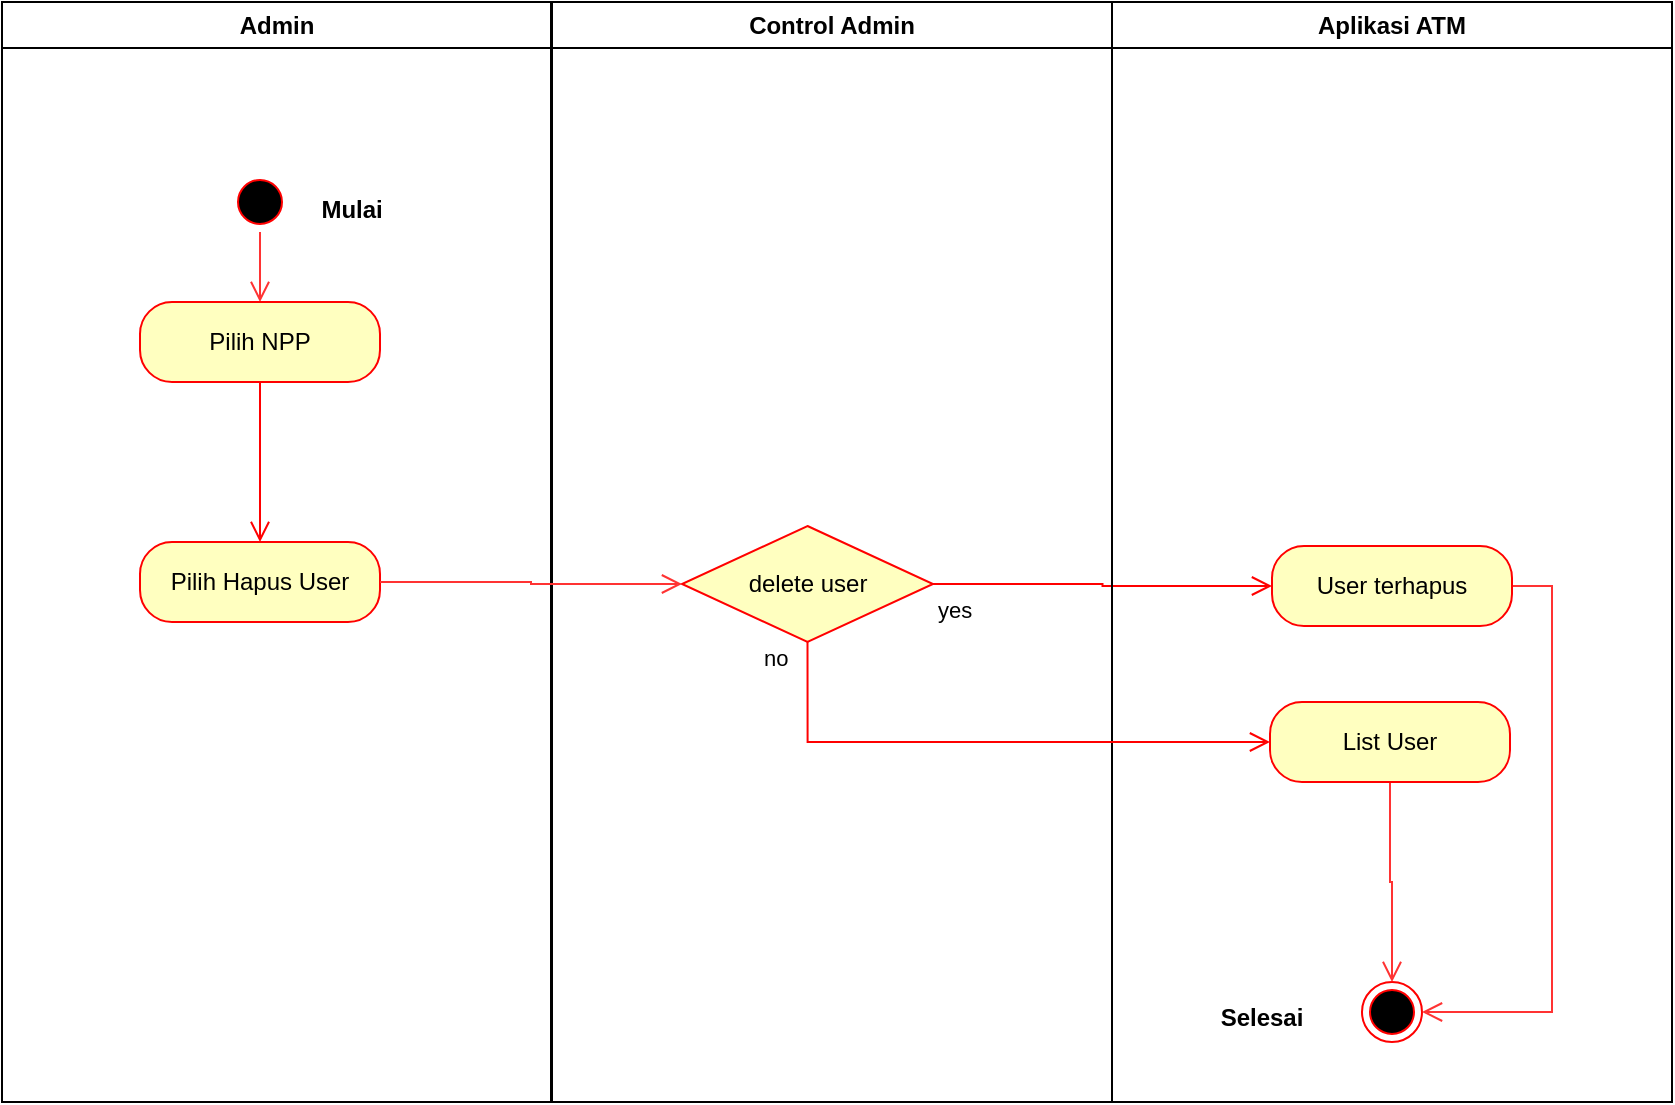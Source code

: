 <mxfile version="20.5.1" type="device"><diagram id="jGAG8R8QmNkNjZhtYEGi" name="Page-1"><mxGraphModel dx="1157" dy="567" grid="1" gridSize="10" guides="1" tooltips="1" connect="1" arrows="1" fold="1" page="1" pageScale="1" pageWidth="827" pageHeight="1169" math="0" shadow="0"><root><mxCell id="0"/><mxCell id="1" parent="0"/><mxCell id="CIPw1y2cezy9rOqhh77E-1" value="Admin" style="swimlane;whiteSpace=wrap" vertex="1" parent="1"><mxGeometry x="170" y="50" width="274.5" height="550" as="geometry"/></mxCell><mxCell id="CIPw1y2cezy9rOqhh77E-41" style="edgeStyle=orthogonalEdgeStyle;rounded=0;orthogonalLoop=1;jettySize=auto;html=1;exitX=0.5;exitY=1;exitDx=0;exitDy=0;entryX=0.5;entryY=0;entryDx=0;entryDy=0;strokeColor=#FF3333;endArrow=open;endFill=0;endSize=8;" edge="1" parent="CIPw1y2cezy9rOqhh77E-1" source="CIPw1y2cezy9rOqhh77E-3" target="CIPw1y2cezy9rOqhh77E-39"><mxGeometry relative="1" as="geometry"/></mxCell><mxCell id="CIPw1y2cezy9rOqhh77E-3" value="" style="ellipse;shape=startState;fillColor=#000000;strokeColor=#ff0000;" vertex="1" parent="CIPw1y2cezy9rOqhh77E-1"><mxGeometry x="114" y="85" width="30" height="30" as="geometry"/></mxCell><mxCell id="CIPw1y2cezy9rOqhh77E-4" value="Mulai" style="text;align=center;fontStyle=1;verticalAlign=middle;spacingLeft=3;spacingRight=3;strokeColor=none;rotatable=0;points=[[0,0.5],[1,0.5]];portConstraint=eastwest;" vertex="1" parent="CIPw1y2cezy9rOqhh77E-1"><mxGeometry x="135.07" y="90" width="80" height="26" as="geometry"/></mxCell><mxCell id="CIPw1y2cezy9rOqhh77E-39" value="Pilih NPP" style="rounded=1;whiteSpace=wrap;html=1;arcSize=40;fontColor=#000000;fillColor=#ffffc0;strokeColor=#ff0000;" vertex="1" parent="CIPw1y2cezy9rOqhh77E-1"><mxGeometry x="69" y="150" width="120" height="40" as="geometry"/></mxCell><mxCell id="CIPw1y2cezy9rOqhh77E-40" value="" style="edgeStyle=orthogonalEdgeStyle;html=1;verticalAlign=bottom;endArrow=open;endSize=8;strokeColor=#ff0000;rounded=0;entryX=0.5;entryY=0;entryDx=0;entryDy=0;" edge="1" source="CIPw1y2cezy9rOqhh77E-39" parent="CIPw1y2cezy9rOqhh77E-1" target="CIPw1y2cezy9rOqhh77E-43"><mxGeometry relative="1" as="geometry"><mxPoint x="129" y="300" as="targetPoint"/></mxGeometry></mxCell><mxCell id="CIPw1y2cezy9rOqhh77E-43" value="Pilih Hapus User" style="rounded=1;whiteSpace=wrap;html=1;arcSize=40;fontColor=#000000;fillColor=#ffffc0;strokeColor=#ff0000;" vertex="1" parent="CIPw1y2cezy9rOqhh77E-1"><mxGeometry x="69" y="270" width="120" height="40" as="geometry"/></mxCell><mxCell id="CIPw1y2cezy9rOqhh77E-13" value="Control Admin" style="swimlane;whiteSpace=wrap" vertex="1" parent="1"><mxGeometry x="445" y="50" width="280" height="550" as="geometry"/></mxCell><mxCell id="CIPw1y2cezy9rOqhh77E-14" value="delete user" style="rhombus;whiteSpace=wrap;html=1;fillColor=#ffffc0;strokeColor=#ff0000;strokeWidth=1;" vertex="1" parent="CIPw1y2cezy9rOqhh77E-13"><mxGeometry x="65" y="262" width="125.5" height="58" as="geometry"/></mxCell><mxCell id="CIPw1y2cezy9rOqhh77E-17" value="yes" style="edgeStyle=orthogonalEdgeStyle;html=1;align=left;verticalAlign=top;endArrow=open;endSize=8;strokeColor=#ff0000;rounded=0;exitX=1;exitY=0.5;exitDx=0;exitDy=0;entryX=0;entryY=0.5;entryDx=0;entryDy=0;" edge="1" parent="1" source="CIPw1y2cezy9rOqhh77E-14" target="CIPw1y2cezy9rOqhh77E-23"><mxGeometry x="-1" relative="1" as="geometry"><mxPoint x="780" y="639" as="targetPoint"/></mxGeometry></mxCell><mxCell id="CIPw1y2cezy9rOqhh77E-19" value="Aplikasi ATM" style="swimlane;whiteSpace=wrap" vertex="1" parent="1"><mxGeometry x="725" y="50" width="280" height="550" as="geometry"/></mxCell><mxCell id="CIPw1y2cezy9rOqhh77E-20" value="" style="ellipse;html=1;shape=endState;fillColor=#000000;strokeColor=#ff0000;strokeWidth=1;" vertex="1" parent="CIPw1y2cezy9rOqhh77E-19"><mxGeometry x="125" y="490" width="30" height="30" as="geometry"/></mxCell><mxCell id="CIPw1y2cezy9rOqhh77E-21" value="Selesai" style="text;align=center;fontStyle=1;verticalAlign=middle;spacingLeft=3;spacingRight=3;strokeColor=none;rotatable=0;points=[[0,0.5],[1,0.5]];portConstraint=eastwest;" vertex="1" parent="CIPw1y2cezy9rOqhh77E-19"><mxGeometry x="35" y="494" width="80" height="26" as="geometry"/></mxCell><mxCell id="CIPw1y2cezy9rOqhh77E-22" style="edgeStyle=orthogonalEdgeStyle;rounded=0;orthogonalLoop=1;jettySize=auto;html=1;exitX=1;exitY=0.5;exitDx=0;exitDy=0;entryX=1;entryY=0.5;entryDx=0;entryDy=0;strokeColor=#FF3333;strokeWidth=1;endArrow=open;endFill=0;endSize=8;" edge="1" parent="CIPw1y2cezy9rOqhh77E-19" source="CIPw1y2cezy9rOqhh77E-23" target="CIPw1y2cezy9rOqhh77E-20"><mxGeometry relative="1" as="geometry"/></mxCell><mxCell id="CIPw1y2cezy9rOqhh77E-23" value="User terhapus" style="rounded=1;whiteSpace=wrap;html=1;arcSize=40;fontColor=#000000;fillColor=#ffffc0;strokeColor=#ff0000;strokeWidth=1;" vertex="1" parent="CIPw1y2cezy9rOqhh77E-19"><mxGeometry x="80" y="272" width="120" height="40" as="geometry"/></mxCell><mxCell id="CIPw1y2cezy9rOqhh77E-24" style="edgeStyle=orthogonalEdgeStyle;rounded=0;orthogonalLoop=1;jettySize=auto;html=1;exitX=0.5;exitY=1;exitDx=0;exitDy=0;entryX=0.5;entryY=0;entryDx=0;entryDy=0;strokeColor=#FF3333;strokeWidth=1;endArrow=open;endFill=0;endSize=8;" edge="1" parent="CIPw1y2cezy9rOqhh77E-19" source="CIPw1y2cezy9rOqhh77E-25" target="CIPw1y2cezy9rOqhh77E-20"><mxGeometry relative="1" as="geometry"/></mxCell><mxCell id="CIPw1y2cezy9rOqhh77E-25" value="List User" style="rounded=1;whiteSpace=wrap;html=1;arcSize=40;fontColor=#000000;fillColor=#ffffc0;strokeColor=#ff0000;strokeWidth=1;" vertex="1" parent="CIPw1y2cezy9rOqhh77E-19"><mxGeometry x="79" y="350" width="120" height="40" as="geometry"/></mxCell><mxCell id="CIPw1y2cezy9rOqhh77E-38" value="no" style="edgeStyle=orthogonalEdgeStyle;html=1;align=left;verticalAlign=bottom;endArrow=open;endSize=8;strokeColor=#ff0000;rounded=0;strokeWidth=1;exitX=0.5;exitY=1;exitDx=0;exitDy=0;entryX=0;entryY=0.5;entryDx=0;entryDy=0;" edge="1" parent="1" source="CIPw1y2cezy9rOqhh77E-14" target="CIPw1y2cezy9rOqhh77E-25"><mxGeometry x="-0.88" y="-24" relative="1" as="geometry"><mxPoint x="675" y="500" as="targetPoint"/><mxPoint x="605" y="505" as="sourcePoint"/><mxPoint as="offset"/></mxGeometry></mxCell><mxCell id="CIPw1y2cezy9rOqhh77E-46" style="edgeStyle=orthogonalEdgeStyle;rounded=0;orthogonalLoop=1;jettySize=auto;html=1;exitX=1;exitY=0.5;exitDx=0;exitDy=0;entryX=0;entryY=0.5;entryDx=0;entryDy=0;strokeColor=#FF3333;endArrow=open;endFill=0;endSize=8;" edge="1" parent="1" source="CIPw1y2cezy9rOqhh77E-43" target="CIPw1y2cezy9rOqhh77E-14"><mxGeometry relative="1" as="geometry"/></mxCell></root></mxGraphModel></diagram></mxfile>